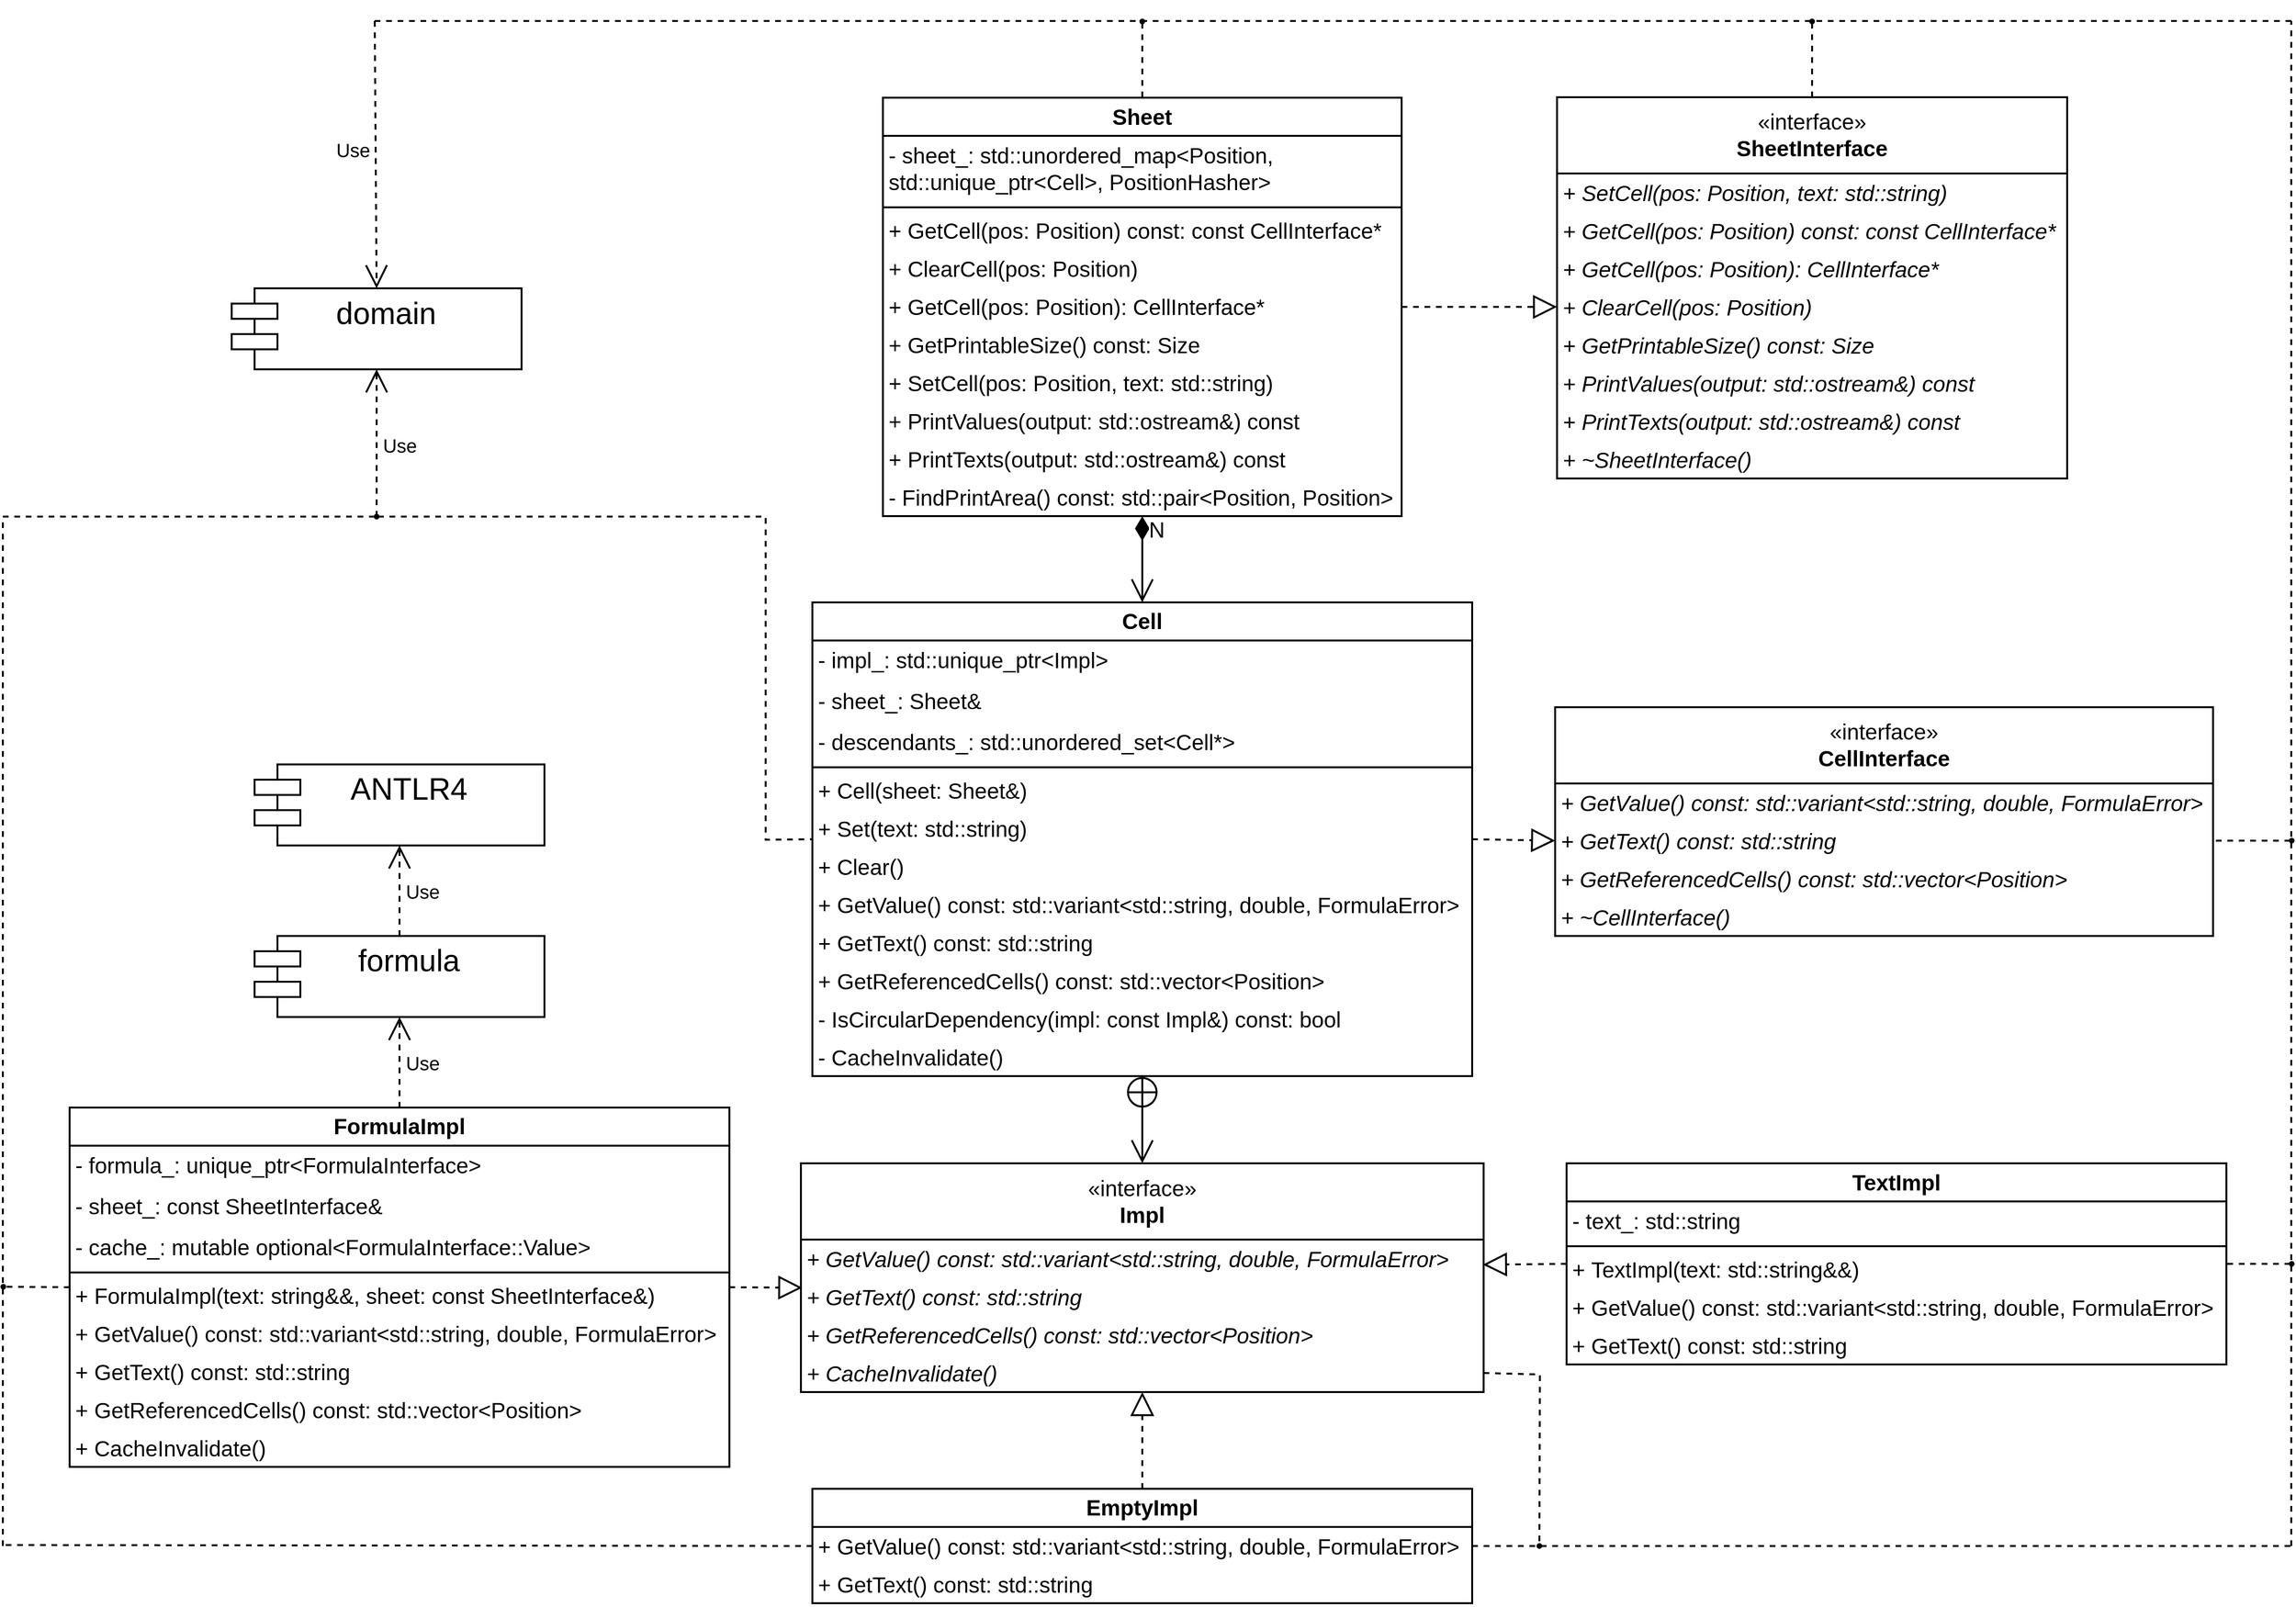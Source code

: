 <mxfile version="22.1.0" type="device">
  <diagram id="C5RBs43oDa-KdzZeNtuy" name="Page-1">
    <mxGraphModel dx="3099" dy="3789" grid="1" gridSize="10" guides="1" tooltips="1" connect="1" arrows="1" fold="1" page="1" pageScale="1" pageWidth="2336" pageHeight="1654" background="none" math="0" shadow="0">
      <root>
        <mxCell id="WIyWlLk6GJQsqaUBKTNV-0" />
        <mxCell id="WIyWlLk6GJQsqaUBKTNV-1" parent="WIyWlLk6GJQsqaUBKTNV-0" />
        <mxCell id="Itt3cUjEnHD_7KFgM9vI-0" value="" style="swimlane;fontStyle=0;align=center;verticalAlign=top;childLayout=stackLayout;horizontal=1;startSize=0;horizontalStack=0;resizeParent=1;resizeLast=0;collapsible=1;marginBottom=0;rounded=0;shadow=0;strokeWidth=2;fontSize=23;fillColor=none;strokeColor=#000000;fontColor=#000000;" parent="WIyWlLk6GJQsqaUBKTNV-1" vertex="1">
          <mxGeometry x="1590" y="-1600" width="535" height="400" as="geometry">
            <mxRectangle x="400" y="20" width="160" height="26" as="alternateBounds" />
          </mxGeometry>
        </mxCell>
        <mxCell id="Itt3cUjEnHD_7KFgM9vI-1" value="&lt;font style=&quot;font-size: 23px;&quot;&gt;«interface»&lt;br&gt;&lt;span style=&quot;font-size: 23px;&quot;&gt;&lt;b&gt;SheetInterface&lt;/b&gt;&lt;/span&gt;&lt;br&gt;&lt;/font&gt;" style="html=1;whiteSpace=wrap;fillColor=none;strokeWidth=2;strokeColor=#000000;fontColor=#000000;" parent="Itt3cUjEnHD_7KFgM9vI-0" vertex="1">
          <mxGeometry width="535" height="80" as="geometry" />
        </mxCell>
        <mxCell id="Itt3cUjEnHD_7KFgM9vI-3" value="+ SetCell(pos: Position, text: std::string)" style="text;align=left;verticalAlign=top;spacingLeft=4;spacingRight=4;overflow=hidden;rotatable=0;points=[[0,0.5],[1,0.5]];portConstraint=eastwest;rounded=0;shadow=0;html=0;fontSize=23;strokeWidth=2;fontStyle=2;fillColor=none;strokeColor=none;fontColor=#000000;" parent="Itt3cUjEnHD_7KFgM9vI-0" vertex="1">
          <mxGeometry y="80" width="535" height="40" as="geometry" />
        </mxCell>
        <mxCell id="Itt3cUjEnHD_7KFgM9vI-4" value="+ GetCell(pos: Position) const: const CellInterface*" style="text;align=left;verticalAlign=top;spacingLeft=4;spacingRight=4;overflow=hidden;rotatable=0;points=[[0,0.5],[1,0.5]];portConstraint=eastwest;rounded=0;shadow=0;html=0;fontSize=23;strokeWidth=2;fontStyle=2;fillColor=none;strokeColor=none;fontColor=#000000;" parent="Itt3cUjEnHD_7KFgM9vI-0" vertex="1">
          <mxGeometry y="120" width="535" height="40" as="geometry" />
        </mxCell>
        <mxCell id="Itt3cUjEnHD_7KFgM9vI-8" value="+ GetCell(pos: Position): CellInterface*" style="text;align=left;verticalAlign=top;spacingLeft=4;spacingRight=4;overflow=hidden;rotatable=0;points=[[0,0.5],[1,0.5]];portConstraint=eastwest;rounded=0;shadow=0;html=0;fontSize=23;strokeWidth=2;fontStyle=2;fillColor=none;strokeColor=none;fontColor=#000000;" parent="Itt3cUjEnHD_7KFgM9vI-0" vertex="1">
          <mxGeometry y="160" width="535" height="40" as="geometry" />
        </mxCell>
        <mxCell id="Itt3cUjEnHD_7KFgM9vI-9" value="+ ClearCell(pos: Position)" style="text;align=left;verticalAlign=top;spacingLeft=4;spacingRight=4;overflow=hidden;rotatable=0;points=[[0,0.5],[1,0.5]];portConstraint=eastwest;rounded=0;shadow=0;html=0;fontSize=23;strokeWidth=2;fontStyle=2;fillColor=none;strokeColor=none;fontColor=#000000;" parent="Itt3cUjEnHD_7KFgM9vI-0" vertex="1">
          <mxGeometry y="200" width="535" height="40" as="geometry" />
        </mxCell>
        <mxCell id="Itt3cUjEnHD_7KFgM9vI-5" value="+ GetPrintableSize() const: Size" style="text;align=left;verticalAlign=top;spacingLeft=4;spacingRight=4;overflow=hidden;rotatable=0;points=[[0,0.5],[1,0.5]];portConstraint=eastwest;rounded=0;shadow=0;html=0;fontStyle=2;fontSize=23;strokeWidth=2;fillColor=none;strokeColor=none;fontColor=#000000;" parent="Itt3cUjEnHD_7KFgM9vI-0" vertex="1">
          <mxGeometry y="240" width="535" height="40" as="geometry" />
        </mxCell>
        <mxCell id="Itt3cUjEnHD_7KFgM9vI-6" value="+ PrintValues(output: std::ostream&amp;) const" style="text;align=left;verticalAlign=top;spacingLeft=4;spacingRight=4;overflow=hidden;rotatable=0;points=[[0,0.5],[1,0.5]];portConstraint=eastwest;rounded=0;shadow=0;html=0;fontStyle=2;fontSize=23;strokeWidth=2;fillColor=none;strokeColor=none;fontColor=#000000;" parent="Itt3cUjEnHD_7KFgM9vI-0" vertex="1">
          <mxGeometry y="280" width="535" height="40" as="geometry" />
        </mxCell>
        <mxCell id="Itt3cUjEnHD_7KFgM9vI-11" value="+ PrintTexts(output: std::ostream&amp;) const" style="text;align=left;verticalAlign=top;spacingLeft=4;spacingRight=4;overflow=hidden;rotatable=0;points=[[0,0.5],[1,0.5]];portConstraint=eastwest;rounded=0;shadow=0;html=0;fontStyle=2;fontSize=23;strokeWidth=2;fillColor=none;strokeColor=none;fontColor=#000000;" parent="Itt3cUjEnHD_7KFgM9vI-0" vertex="1">
          <mxGeometry y="320" width="535" height="40" as="geometry" />
        </mxCell>
        <mxCell id="Itt3cUjEnHD_7KFgM9vI-7" value="+ ~SheetInterface()" style="text;align=left;verticalAlign=top;spacingLeft=4;spacingRight=4;overflow=hidden;rotatable=0;points=[[0,0.5],[1,0.5]];portConstraint=eastwest;rounded=0;shadow=0;html=0;fontStyle=2;fontSize=23;strokeWidth=2;fillColor=none;strokeColor=none;fontColor=#000000;" parent="Itt3cUjEnHD_7KFgM9vI-0" vertex="1">
          <mxGeometry y="360" width="535" height="40" as="geometry" />
        </mxCell>
        <mxCell id="Itt3cUjEnHD_7KFgM9vI-32" value="" style="swimlane;fontStyle=0;align=center;verticalAlign=top;childLayout=stackLayout;horizontal=1;startSize=0;horizontalStack=0;resizeParent=1;resizeLast=0;collapsible=1;marginBottom=0;rounded=0;shadow=0;strokeWidth=2;fontSize=23;fillColor=none;strokeColor=#000000;fontColor=#000000;" parent="WIyWlLk6GJQsqaUBKTNV-1" vertex="1">
          <mxGeometry x="1588" y="-960" width="690" height="240" as="geometry">
            <mxRectangle x="400" y="20" width="160" height="26" as="alternateBounds" />
          </mxGeometry>
        </mxCell>
        <mxCell id="Itt3cUjEnHD_7KFgM9vI-33" value="&lt;font style=&quot;font-size: 23px;&quot;&gt;«interface»&lt;br&gt;&lt;span style=&quot;font-size: 23px;&quot;&gt;&lt;b&gt;CellInterface&lt;/b&gt;&lt;/span&gt;&lt;br&gt;&lt;/font&gt;" style="html=1;whiteSpace=wrap;fillColor=none;strokeWidth=2;strokeColor=#000000;fontColor=#000000;" parent="Itt3cUjEnHD_7KFgM9vI-32" vertex="1">
          <mxGeometry width="690" height="80" as="geometry" />
        </mxCell>
        <mxCell id="Itt3cUjEnHD_7KFgM9vI-34" value="+ GetValue() const: std::variant&lt;std::string, double, FormulaError&gt;" style="text;align=left;verticalAlign=top;spacingLeft=4;spacingRight=4;overflow=hidden;rotatable=0;points=[[0,0.5],[1,0.5]];portConstraint=eastwest;rounded=0;shadow=0;html=0;fontSize=23;strokeWidth=2;fontStyle=2;fillColor=none;strokeColor=none;fontColor=#000000;" parent="Itt3cUjEnHD_7KFgM9vI-32" vertex="1">
          <mxGeometry y="80" width="690" height="40" as="geometry" />
        </mxCell>
        <mxCell id="Itt3cUjEnHD_7KFgM9vI-35" value="+ GetText() const: std::string" style="text;align=left;verticalAlign=top;spacingLeft=4;spacingRight=4;overflow=hidden;rotatable=0;points=[[0,0.5],[1,0.5]];portConstraint=eastwest;rounded=0;shadow=0;html=0;fontSize=23;strokeWidth=2;fontStyle=2;fillColor=none;strokeColor=none;fontColor=#000000;" parent="Itt3cUjEnHD_7KFgM9vI-32" vertex="1">
          <mxGeometry y="120" width="690" height="40" as="geometry" />
        </mxCell>
        <mxCell id="Itt3cUjEnHD_7KFgM9vI-36" value="+ GetReferencedCells() const: std::vector&lt;Position&gt;" style="text;align=left;verticalAlign=top;spacingLeft=4;spacingRight=4;overflow=hidden;rotatable=0;points=[[0,0.5],[1,0.5]];portConstraint=eastwest;rounded=0;shadow=0;html=0;fontSize=23;strokeWidth=2;fontStyle=2;fillColor=none;strokeColor=none;fontColor=#000000;" parent="Itt3cUjEnHD_7KFgM9vI-32" vertex="1">
          <mxGeometry y="160" width="690" height="40" as="geometry" />
        </mxCell>
        <mxCell id="Itt3cUjEnHD_7KFgM9vI-41" value="+ ~CellInterface()" style="text;align=left;verticalAlign=top;spacingLeft=4;spacingRight=4;overflow=hidden;rotatable=0;points=[[0,0.5],[1,0.5]];portConstraint=eastwest;rounded=0;shadow=0;html=0;fontStyle=2;fontSize=23;strokeWidth=2;fillColor=none;strokeColor=none;fontColor=#000000;" parent="Itt3cUjEnHD_7KFgM9vI-32" vertex="1">
          <mxGeometry y="200" width="690" height="40" as="geometry" />
        </mxCell>
        <mxCell id="Itt3cUjEnHD_7KFgM9vI-69" value="Sheet" style="swimlane;fontStyle=1;align=center;verticalAlign=top;childLayout=stackLayout;horizontal=1;startSize=40;horizontalStack=0;resizeParent=1;resizeParentMax=0;resizeLast=0;collapsible=1;marginBottom=0;whiteSpace=wrap;html=1;fontSize=23;strokeWidth=2;shadow=0;fillColor=none;strokeColor=#000000;fontColor=#000000;" parent="WIyWlLk6GJQsqaUBKTNV-1" vertex="1">
          <mxGeometry x="883" y="-1599.5" width="544" height="439" as="geometry">
            <mxRectangle x="211" y="-1505" width="130" height="30" as="alternateBounds" />
          </mxGeometry>
        </mxCell>
        <mxCell id="Itt3cUjEnHD_7KFgM9vI-76" value="- sheet_: std::unordered_map&lt;Position, &#xa;std::unique_ptr&lt;Cell&gt;, PositionHasher&gt;" style="text;align=left;verticalAlign=top;spacingLeft=4;spacingRight=4;overflow=hidden;rotatable=0;points=[[0,0.5],[1,0.5]];portConstraint=eastwest;rounded=0;shadow=0;html=0;fontStyle=0;fontSize=23;strokeWidth=2;fillColor=none;strokeColor=none;fontColor=#000000;" parent="Itt3cUjEnHD_7KFgM9vI-69" vertex="1">
          <mxGeometry y="40" width="544" height="71" as="geometry" />
        </mxCell>
        <mxCell id="Itt3cUjEnHD_7KFgM9vI-75" value="" style="line;strokeWidth=2;fillColor=none;align=left;verticalAlign=middle;spacingTop=-1;spacingLeft=3;spacingRight=3;rotatable=0;labelPosition=right;points=[];portConstraint=eastwest;strokeColor=inherit;" parent="Itt3cUjEnHD_7KFgM9vI-69" vertex="1">
          <mxGeometry y="111" width="544" height="8" as="geometry" />
        </mxCell>
        <mxCell id="Itt3cUjEnHD_7KFgM9vI-82" value="+ GetCell(pos: Position) const: const CellInterface*" style="text;align=left;verticalAlign=top;spacingLeft=4;spacingRight=4;overflow=hidden;rotatable=0;points=[[0,0.5],[1,0.5]];portConstraint=eastwest;rounded=0;shadow=0;html=0;fontSize=23;strokeWidth=2;fontStyle=0;fillColor=none;strokeColor=none;fontColor=#000000;" parent="Itt3cUjEnHD_7KFgM9vI-69" vertex="1">
          <mxGeometry y="119" width="544" height="40" as="geometry" />
        </mxCell>
        <mxCell id="Itt3cUjEnHD_7KFgM9vI-84" value="+ ClearCell(pos: Position)" style="text;align=left;verticalAlign=top;spacingLeft=4;spacingRight=4;overflow=hidden;rotatable=0;points=[[0,0.5],[1,0.5]];portConstraint=eastwest;rounded=0;shadow=0;html=0;fontSize=23;strokeWidth=2;fontStyle=0;fillColor=none;strokeColor=none;fontColor=#000000;" parent="Itt3cUjEnHD_7KFgM9vI-69" vertex="1">
          <mxGeometry y="159" width="544" height="40" as="geometry" />
        </mxCell>
        <mxCell id="Itt3cUjEnHD_7KFgM9vI-83" value="+ GetCell(pos: Position): CellInterface*" style="text;align=left;verticalAlign=top;spacingLeft=4;spacingRight=4;overflow=hidden;rotatable=0;points=[[0,0.5],[1,0.5]];portConstraint=eastwest;rounded=0;shadow=0;html=0;fontSize=23;strokeWidth=2;fontStyle=0;fillColor=none;strokeColor=none;fontColor=#000000;" parent="Itt3cUjEnHD_7KFgM9vI-69" vertex="1">
          <mxGeometry y="199" width="544" height="40" as="geometry" />
        </mxCell>
        <mxCell id="Itt3cUjEnHD_7KFgM9vI-85" value="+ GetPrintableSize() const: Size" style="text;align=left;verticalAlign=top;spacingLeft=4;spacingRight=4;overflow=hidden;rotatable=0;points=[[0,0.5],[1,0.5]];portConstraint=eastwest;rounded=0;shadow=0;html=0;fontStyle=0;fontSize=23;strokeWidth=2;fillColor=none;strokeColor=none;fontColor=#000000;" parent="Itt3cUjEnHD_7KFgM9vI-69" vertex="1">
          <mxGeometry y="239" width="544" height="40" as="geometry" />
        </mxCell>
        <mxCell id="Itt3cUjEnHD_7KFgM9vI-81" value="+ SetCell(pos: Position, text: std::string)" style="text;align=left;verticalAlign=top;spacingLeft=4;spacingRight=4;overflow=hidden;rotatable=0;points=[[0,0.5],[1,0.5]];portConstraint=eastwest;rounded=0;shadow=0;html=0;fontSize=23;strokeWidth=2;fontStyle=0;fillColor=none;strokeColor=none;fontColor=#000000;" parent="Itt3cUjEnHD_7KFgM9vI-69" vertex="1">
          <mxGeometry y="279" width="544" height="40" as="geometry" />
        </mxCell>
        <mxCell id="Itt3cUjEnHD_7KFgM9vI-86" value="+ PrintValues(output: std::ostream&amp;) const" style="text;align=left;verticalAlign=top;spacingLeft=4;spacingRight=4;overflow=hidden;rotatable=0;points=[[0,0.5],[1,0.5]];portConstraint=eastwest;rounded=0;shadow=0;html=0;fontStyle=0;fontSize=23;strokeWidth=2;fillColor=none;strokeColor=none;fontColor=#000000;" parent="Itt3cUjEnHD_7KFgM9vI-69" vertex="1">
          <mxGeometry y="319" width="544" height="40" as="geometry" />
        </mxCell>
        <mxCell id="Itt3cUjEnHD_7KFgM9vI-87" value="+ PrintTexts(output: std::ostream&amp;) const" style="text;align=left;verticalAlign=top;spacingLeft=4;spacingRight=4;overflow=hidden;rotatable=0;points=[[0,0.5],[1,0.5]];portConstraint=eastwest;rounded=0;shadow=0;html=0;fontStyle=0;fontSize=23;strokeWidth=2;fillColor=none;strokeColor=none;fontColor=#000000;" parent="Itt3cUjEnHD_7KFgM9vI-69" vertex="1">
          <mxGeometry y="359" width="544" height="40" as="geometry" />
        </mxCell>
        <mxCell id="Itt3cUjEnHD_7KFgM9vI-88" value="- FindPrintArea() const: std::pair&lt;Position, Position&gt;" style="text;align=left;verticalAlign=top;spacingLeft=4;spacingRight=4;overflow=hidden;rotatable=0;points=[[0,0.5],[1,0.5]];portConstraint=eastwest;rounded=0;shadow=0;html=0;fontStyle=0;fontSize=23;strokeWidth=2;fillColor=none;strokeColor=none;fontColor=#000000;" parent="Itt3cUjEnHD_7KFgM9vI-69" vertex="1">
          <mxGeometry y="399" width="544" height="40" as="geometry" />
        </mxCell>
        <mxCell id="Itt3cUjEnHD_7KFgM9vI-89" value="Cell" style="swimlane;fontStyle=1;align=center;verticalAlign=top;childLayout=stackLayout;horizontal=1;startSize=40;horizontalStack=0;resizeParent=1;resizeParentMax=0;resizeLast=0;collapsible=1;marginBottom=0;whiteSpace=wrap;html=1;fontSize=23;strokeWidth=2;shadow=0;fillColor=none;strokeColor=#000000;fontColor=#000000;" parent="WIyWlLk6GJQsqaUBKTNV-1" vertex="1">
          <mxGeometry x="809" y="-1070" width="692" height="497" as="geometry">
            <mxRectangle x="809" y="-1070" width="130" height="30" as="alternateBounds" />
          </mxGeometry>
        </mxCell>
        <mxCell id="Itt3cUjEnHD_7KFgM9vI-90" value="- impl_: std::unique_ptr&lt;Impl&gt; " style="text;align=left;verticalAlign=top;spacingLeft=4;spacingRight=4;overflow=hidden;rotatable=0;points=[[0,0.5],[1,0.5]];portConstraint=eastwest;rounded=0;shadow=0;html=0;fontStyle=0;fontSize=23;strokeWidth=2;fillColor=none;strokeColor=none;fontColor=#000000;" parent="Itt3cUjEnHD_7KFgM9vI-89" vertex="1">
          <mxGeometry y="40" width="692" height="43" as="geometry" />
        </mxCell>
        <mxCell id="Itt3cUjEnHD_7KFgM9vI-101" value="- sheet_: Sheet&amp;" style="text;align=left;verticalAlign=top;spacingLeft=4;spacingRight=4;overflow=hidden;rotatable=0;points=[[0,0.5],[1,0.5]];portConstraint=eastwest;rounded=0;shadow=0;html=0;fontStyle=0;fontSize=23;strokeWidth=2;fillColor=none;strokeColor=none;fontColor=#000000;" parent="Itt3cUjEnHD_7KFgM9vI-89" vertex="1">
          <mxGeometry y="83" width="692" height="43" as="geometry" />
        </mxCell>
        <mxCell id="Itt3cUjEnHD_7KFgM9vI-102" value="- descendants_: std::unordered_set&lt;Cell*&gt;" style="text;align=left;verticalAlign=top;spacingLeft=4;spacingRight=4;overflow=hidden;rotatable=0;points=[[0,0.5],[1,0.5]];portConstraint=eastwest;rounded=0;shadow=0;html=0;fontStyle=0;fontSize=23;strokeWidth=2;fillColor=none;strokeColor=none;fontColor=#000000;" parent="Itt3cUjEnHD_7KFgM9vI-89" vertex="1">
          <mxGeometry y="126" width="692" height="43" as="geometry" />
        </mxCell>
        <mxCell id="Itt3cUjEnHD_7KFgM9vI-91" value="" style="line;strokeWidth=2;fillColor=none;align=left;verticalAlign=middle;spacingTop=-1;spacingLeft=3;spacingRight=3;rotatable=0;labelPosition=right;points=[];portConstraint=eastwest;strokeColor=inherit;" parent="Itt3cUjEnHD_7KFgM9vI-89" vertex="1">
          <mxGeometry y="169" width="692" height="8" as="geometry" />
        </mxCell>
        <mxCell id="Itt3cUjEnHD_7KFgM9vI-92" value="+ Cell(sheet: Sheet&amp;)" style="text;align=left;verticalAlign=top;spacingLeft=4;spacingRight=4;overflow=hidden;rotatable=0;points=[[0,0.5],[1,0.5]];portConstraint=eastwest;rounded=0;shadow=0;html=0;fontSize=23;strokeWidth=2;fontStyle=0;fillColor=none;strokeColor=none;fontColor=#000000;" parent="Itt3cUjEnHD_7KFgM9vI-89" vertex="1">
          <mxGeometry y="177" width="692" height="40" as="geometry" />
        </mxCell>
        <mxCell id="Itt3cUjEnHD_7KFgM9vI-96" value="+ Set(text: std::string)" style="text;align=left;verticalAlign=top;spacingLeft=4;spacingRight=4;overflow=hidden;rotatable=0;points=[[0,0.5],[1,0.5]];portConstraint=eastwest;rounded=0;shadow=0;html=0;fontSize=23;strokeWidth=2;fontStyle=0;fillColor=none;strokeColor=none;fontColor=#000000;" parent="Itt3cUjEnHD_7KFgM9vI-89" vertex="1">
          <mxGeometry y="217" width="692" height="40" as="geometry" />
        </mxCell>
        <mxCell id="Itt3cUjEnHD_7KFgM9vI-93" value="+ Clear()" style="text;align=left;verticalAlign=top;spacingLeft=4;spacingRight=4;overflow=hidden;rotatable=0;points=[[0,0.5],[1,0.5]];portConstraint=eastwest;rounded=0;shadow=0;html=0;fontSize=23;strokeWidth=2;fontStyle=0;fillColor=none;strokeColor=none;fontColor=#000000;" parent="Itt3cUjEnHD_7KFgM9vI-89" vertex="1">
          <mxGeometry y="257" width="692" height="40" as="geometry" />
        </mxCell>
        <mxCell id="Itt3cUjEnHD_7KFgM9vI-95" value="+ GetValue() const: std::variant&lt;std::string, double, FormulaError&gt;" style="text;align=left;verticalAlign=top;spacingLeft=4;spacingRight=4;overflow=hidden;rotatable=0;points=[[0,0.5],[1,0.5]];portConstraint=eastwest;rounded=0;shadow=0;html=0;fontStyle=0;fontSize=23;strokeWidth=2;fillColor=none;strokeColor=none;fontColor=#000000;" parent="Itt3cUjEnHD_7KFgM9vI-89" vertex="1">
          <mxGeometry y="297" width="692" height="40" as="geometry" />
        </mxCell>
        <mxCell id="Itt3cUjEnHD_7KFgM9vI-94" value="+ GetText() const: std::string" style="text;align=left;verticalAlign=top;spacingLeft=4;spacingRight=4;overflow=hidden;rotatable=0;points=[[0,0.5],[1,0.5]];portConstraint=eastwest;rounded=0;shadow=0;html=0;fontSize=23;strokeWidth=2;fontStyle=0;fillColor=none;strokeColor=none;fontColor=#000000;" parent="Itt3cUjEnHD_7KFgM9vI-89" vertex="1">
          <mxGeometry y="337" width="692" height="40" as="geometry" />
        </mxCell>
        <mxCell id="Itt3cUjEnHD_7KFgM9vI-97" value="+ GetReferencedCells() const: std::vector&lt;Position&gt;" style="text;align=left;verticalAlign=top;spacingLeft=4;spacingRight=4;overflow=hidden;rotatable=0;points=[[0,0.5],[1,0.5]];portConstraint=eastwest;rounded=0;shadow=0;html=0;fontStyle=0;fontSize=23;strokeWidth=2;fillColor=none;strokeColor=none;fontColor=#000000;" parent="Itt3cUjEnHD_7KFgM9vI-89" vertex="1">
          <mxGeometry y="377" width="692" height="40" as="geometry" />
        </mxCell>
        <mxCell id="Itt3cUjEnHD_7KFgM9vI-98" value="- IsCircularDependency(impl: const Impl&amp;) const: bool" style="text;align=left;verticalAlign=top;spacingLeft=4;spacingRight=4;overflow=hidden;rotatable=0;points=[[0,0.5],[1,0.5]];portConstraint=eastwest;rounded=0;shadow=0;html=0;fontStyle=0;fontSize=23;strokeWidth=2;fillColor=none;strokeColor=none;fontColor=#000000;" parent="Itt3cUjEnHD_7KFgM9vI-89" vertex="1">
          <mxGeometry y="417" width="692" height="40" as="geometry" />
        </mxCell>
        <mxCell id="Itt3cUjEnHD_7KFgM9vI-99" value="- CacheInvalidate()" style="text;align=left;verticalAlign=top;spacingLeft=4;spacingRight=4;overflow=hidden;rotatable=0;points=[[0,0.5],[1,0.5]];portConstraint=eastwest;rounded=0;shadow=0;html=0;fontStyle=0;fontSize=23;strokeWidth=2;fillColor=none;strokeColor=none;fontColor=#000000;" parent="Itt3cUjEnHD_7KFgM9vI-89" vertex="1">
          <mxGeometry y="457" width="692" height="40" as="geometry" />
        </mxCell>
        <mxCell id="Itt3cUjEnHD_7KFgM9vI-138" value="" style="swimlane;fontStyle=0;align=center;verticalAlign=top;childLayout=stackLayout;horizontal=1;startSize=0;horizontalStack=0;resizeParent=1;resizeLast=0;collapsible=1;marginBottom=0;rounded=0;shadow=0;strokeWidth=2;fontSize=23;fillColor=none;strokeColor=#000000;fontColor=#000000;" parent="WIyWlLk6GJQsqaUBKTNV-1" vertex="1">
          <mxGeometry x="797" y="-481.5" width="716" height="240" as="geometry">
            <mxRectangle x="400" y="20" width="160" height="26" as="alternateBounds" />
          </mxGeometry>
        </mxCell>
        <mxCell id="Itt3cUjEnHD_7KFgM9vI-139" value="&lt;font style=&quot;font-size: 23px;&quot;&gt;«interface»&lt;br&gt;&lt;span style=&quot;font-size: 23px;&quot;&gt;&lt;b&gt;Impl&lt;/b&gt;&lt;/span&gt;&lt;br&gt;&lt;/font&gt;" style="html=1;whiteSpace=wrap;fillColor=none;strokeWidth=2;strokeColor=#000000;fontColor=#000000;" parent="Itt3cUjEnHD_7KFgM9vI-138" vertex="1">
          <mxGeometry width="716" height="80" as="geometry" />
        </mxCell>
        <mxCell id="Itt3cUjEnHD_7KFgM9vI-140" value="+ GetValue() const: std::variant&lt;std::string, double, FormulaError&gt;" style="text;align=left;verticalAlign=top;spacingLeft=4;spacingRight=4;overflow=hidden;rotatable=0;points=[[0,0.5],[1,0.5]];portConstraint=eastwest;rounded=0;shadow=0;html=0;fontSize=23;strokeWidth=2;fontStyle=2;fillColor=none;strokeColor=none;fontColor=#000000;" parent="Itt3cUjEnHD_7KFgM9vI-138" vertex="1">
          <mxGeometry y="80" width="716" height="40" as="geometry" />
        </mxCell>
        <mxCell id="Itt3cUjEnHD_7KFgM9vI-141" value="+ GetText() const: std::string" style="text;align=left;verticalAlign=top;spacingLeft=4;spacingRight=4;overflow=hidden;rotatable=0;points=[[0,0.5],[1,0.5]];portConstraint=eastwest;rounded=0;shadow=0;html=0;fontSize=23;strokeWidth=2;fontStyle=2;fillColor=none;strokeColor=none;fontColor=#000000;" parent="Itt3cUjEnHD_7KFgM9vI-138" vertex="1">
          <mxGeometry y="120" width="716" height="40" as="geometry" />
        </mxCell>
        <mxCell id="Itt3cUjEnHD_7KFgM9vI-142" value="+ GetReferencedCells() const: std::vector&lt;Position&gt;" style="text;align=left;verticalAlign=top;spacingLeft=4;spacingRight=4;overflow=hidden;rotatable=0;points=[[0,0.5],[1,0.5]];portConstraint=eastwest;rounded=0;shadow=0;html=0;fontSize=23;strokeWidth=2;fontStyle=2;fillColor=none;strokeColor=none;fontColor=#000000;" parent="Itt3cUjEnHD_7KFgM9vI-138" vertex="1">
          <mxGeometry y="160" width="716" height="40" as="geometry" />
        </mxCell>
        <mxCell id="Itt3cUjEnHD_7KFgM9vI-143" value="+ CacheInvalidate()" style="text;align=left;verticalAlign=top;spacingLeft=4;spacingRight=4;overflow=hidden;rotatable=0;points=[[0,0.5],[1,0.5]];portConstraint=eastwest;rounded=0;shadow=0;html=0;fontStyle=2;fontSize=23;strokeWidth=2;fillColor=none;strokeColor=none;fontColor=#000000;" parent="Itt3cUjEnHD_7KFgM9vI-138" vertex="1">
          <mxGeometry y="200" width="716" height="40" as="geometry" />
        </mxCell>
        <mxCell id="Itt3cUjEnHD_7KFgM9vI-144" value="EmptyImpl" style="swimlane;fontStyle=1;align=center;verticalAlign=top;childLayout=stackLayout;horizontal=1;startSize=40;horizontalStack=0;resizeParent=1;resizeParentMax=0;resizeLast=0;collapsible=1;marginBottom=0;whiteSpace=wrap;html=1;fontSize=23;strokeWidth=2;shadow=0;fillColor=none;strokeColor=#000000;fontColor=#000000;" parent="WIyWlLk6GJQsqaUBKTNV-1" vertex="1">
          <mxGeometry x="809" y="-140" width="692" height="120" as="geometry">
            <mxRectangle x="990" y="-90" width="130" height="30" as="alternateBounds" />
          </mxGeometry>
        </mxCell>
        <mxCell id="Itt3cUjEnHD_7KFgM9vI-152" value="+ GetValue() const: std::variant&lt;std::string, double, FormulaError&gt;" style="text;align=left;verticalAlign=top;spacingLeft=4;spacingRight=4;overflow=hidden;rotatable=0;points=[[0,0.5],[1,0.5]];portConstraint=eastwest;rounded=0;shadow=0;html=0;fontStyle=0;fontSize=23;strokeWidth=2;fillColor=none;strokeColor=none;fontColor=#000000;" parent="Itt3cUjEnHD_7KFgM9vI-144" vertex="1">
          <mxGeometry y="40" width="692" height="40" as="geometry" />
        </mxCell>
        <mxCell id="Itt3cUjEnHD_7KFgM9vI-153" value="+ GetText() const: std::string" style="text;align=left;verticalAlign=top;spacingLeft=4;spacingRight=4;overflow=hidden;rotatable=0;points=[[0,0.5],[1,0.5]];portConstraint=eastwest;rounded=0;shadow=0;html=0;fontSize=23;strokeWidth=2;fontStyle=0;fillColor=none;strokeColor=none;fontColor=#000000;" parent="Itt3cUjEnHD_7KFgM9vI-144" vertex="1">
          <mxGeometry y="80" width="692" height="40" as="geometry" />
        </mxCell>
        <mxCell id="Itt3cUjEnHD_7KFgM9vI-157" value="TextImpl" style="swimlane;fontStyle=1;align=center;verticalAlign=top;childLayout=stackLayout;horizontal=1;startSize=40;horizontalStack=0;resizeParent=1;resizeParentMax=0;resizeLast=0;collapsible=1;marginBottom=0;whiteSpace=wrap;html=1;fontSize=23;strokeWidth=2;shadow=0;fillColor=none;strokeColor=#000000;fontColor=#000000;" parent="WIyWlLk6GJQsqaUBKTNV-1" vertex="1">
          <mxGeometry x="1600" y="-481.5" width="692" height="211" as="geometry">
            <mxRectangle x="1644" y="-481.5" width="130" height="30" as="alternateBounds" />
          </mxGeometry>
        </mxCell>
        <mxCell id="Itt3cUjEnHD_7KFgM9vI-158" value="- text_: std::string " style="text;align=left;verticalAlign=top;spacingLeft=4;spacingRight=4;overflow=hidden;rotatable=0;points=[[0,0.5],[1,0.5]];portConstraint=eastwest;rounded=0;shadow=0;html=0;fontStyle=0;fontSize=23;strokeWidth=2;fillColor=none;strokeColor=none;fontColor=#000000;" parent="Itt3cUjEnHD_7KFgM9vI-157" vertex="1">
          <mxGeometry y="40" width="692" height="43" as="geometry" />
        </mxCell>
        <mxCell id="Itt3cUjEnHD_7KFgM9vI-161" value="" style="line;strokeWidth=2;fillColor=none;align=left;verticalAlign=middle;spacingTop=-1;spacingLeft=3;spacingRight=3;rotatable=0;labelPosition=right;points=[];portConstraint=eastwest;strokeColor=inherit;" parent="Itt3cUjEnHD_7KFgM9vI-157" vertex="1">
          <mxGeometry y="83" width="692" height="8" as="geometry" />
        </mxCell>
        <mxCell id="Itt3cUjEnHD_7KFgM9vI-169" value="+ TextImpl(text: std::string&amp;&amp;)" style="text;align=left;verticalAlign=top;spacingLeft=4;spacingRight=4;overflow=hidden;rotatable=0;points=[[0,0.5],[1,0.5]];portConstraint=eastwest;rounded=0;shadow=0;html=0;fontStyle=0;fontSize=23;strokeWidth=2;fillColor=none;strokeColor=none;fontColor=#000000;" parent="Itt3cUjEnHD_7KFgM9vI-157" vertex="1">
          <mxGeometry y="91" width="692" height="40" as="geometry" />
        </mxCell>
        <mxCell id="Itt3cUjEnHD_7KFgM9vI-165" value="+ GetValue() const: std::variant&lt;std::string, double, FormulaError&gt;" style="text;align=left;verticalAlign=top;spacingLeft=4;spacingRight=4;overflow=hidden;rotatable=0;points=[[0,0.5],[1,0.5]];portConstraint=eastwest;rounded=0;shadow=0;html=0;fontStyle=0;fontSize=23;strokeWidth=2;fillColor=none;strokeColor=none;fontColor=#000000;" parent="Itt3cUjEnHD_7KFgM9vI-157" vertex="1">
          <mxGeometry y="131" width="692" height="40" as="geometry" />
        </mxCell>
        <mxCell id="Itt3cUjEnHD_7KFgM9vI-166" value="+ GetText() const: std::string" style="text;align=left;verticalAlign=top;spacingLeft=4;spacingRight=4;overflow=hidden;rotatable=0;points=[[0,0.5],[1,0.5]];portConstraint=eastwest;rounded=0;shadow=0;html=0;fontSize=23;strokeWidth=2;fontStyle=0;fillColor=none;strokeColor=none;fontColor=#000000;" parent="Itt3cUjEnHD_7KFgM9vI-157" vertex="1">
          <mxGeometry y="171" width="692" height="40" as="geometry" />
        </mxCell>
        <mxCell id="Itt3cUjEnHD_7KFgM9vI-171" value="FormulaImpl" style="swimlane;fontStyle=1;align=center;verticalAlign=top;childLayout=stackLayout;horizontal=1;startSize=40;horizontalStack=0;resizeParent=1;resizeParentMax=0;resizeLast=0;collapsible=1;marginBottom=0;whiteSpace=wrap;html=1;fontSize=23;strokeWidth=2;shadow=0;fillColor=none;strokeColor=#000000;fontColor=#000000;" parent="WIyWlLk6GJQsqaUBKTNV-1" vertex="1">
          <mxGeometry x="30" y="-540" width="692" height="377" as="geometry">
            <mxRectangle x="30" y="-540" width="130" height="30" as="alternateBounds" />
          </mxGeometry>
        </mxCell>
        <mxCell id="Itt3cUjEnHD_7KFgM9vI-172" value="- formula_: unique_ptr&lt;FormulaInterface&gt; " style="text;align=left;verticalAlign=top;spacingLeft=4;spacingRight=4;overflow=hidden;rotatable=0;points=[[0,0.5],[1,0.5]];portConstraint=eastwest;rounded=0;shadow=0;html=0;fontStyle=0;fontSize=23;strokeWidth=2;fillColor=none;strokeColor=none;fontColor=#000000;" parent="Itt3cUjEnHD_7KFgM9vI-171" vertex="1">
          <mxGeometry y="40" width="692" height="43" as="geometry" />
        </mxCell>
        <mxCell id="Itt3cUjEnHD_7KFgM9vI-173" value="- sheet_: const SheetInterface&amp;" style="text;align=left;verticalAlign=top;spacingLeft=4;spacingRight=4;overflow=hidden;rotatable=0;points=[[0,0.5],[1,0.5]];portConstraint=eastwest;rounded=0;shadow=0;html=0;fontStyle=0;fontSize=23;strokeWidth=2;fillColor=none;strokeColor=none;fontColor=#000000;" parent="Itt3cUjEnHD_7KFgM9vI-171" vertex="1">
          <mxGeometry y="83" width="692" height="43" as="geometry" />
        </mxCell>
        <mxCell id="Itt3cUjEnHD_7KFgM9vI-174" value="- cache_: mutable optional&lt;FormulaInterface::Value&gt;" style="text;align=left;verticalAlign=top;spacingLeft=4;spacingRight=4;overflow=hidden;rotatable=0;points=[[0,0.5],[1,0.5]];portConstraint=eastwest;rounded=0;shadow=0;html=0;fontStyle=0;fontSize=23;strokeWidth=2;fillColor=none;strokeColor=none;fontColor=#000000;" parent="Itt3cUjEnHD_7KFgM9vI-171" vertex="1">
          <mxGeometry y="126" width="692" height="43" as="geometry" />
        </mxCell>
        <mxCell id="Itt3cUjEnHD_7KFgM9vI-175" value="" style="line;strokeWidth=2;fillColor=none;align=left;verticalAlign=middle;spacingTop=-1;spacingLeft=3;spacingRight=3;rotatable=0;labelPosition=right;points=[];portConstraint=eastwest;strokeColor=inherit;" parent="Itt3cUjEnHD_7KFgM9vI-171" vertex="1">
          <mxGeometry y="169" width="692" height="8" as="geometry" />
        </mxCell>
        <mxCell id="Itt3cUjEnHD_7KFgM9vI-184" value="+ FormulaImpl(text: string&amp;&amp;, sheet: const SheetInterface&amp;)" style="text;align=left;verticalAlign=top;spacingLeft=4;spacingRight=4;overflow=hidden;rotatable=0;points=[[0,0.5],[1,0.5]];portConstraint=eastwest;rounded=0;shadow=0;html=0;fontStyle=0;fontSize=23;strokeWidth=2;fillColor=none;strokeColor=none;fontColor=#000000;" parent="Itt3cUjEnHD_7KFgM9vI-171" vertex="1">
          <mxGeometry y="177" width="692" height="40" as="geometry" />
        </mxCell>
        <mxCell id="Itt3cUjEnHD_7KFgM9vI-179" value="+ GetValue() const: std::variant&lt;std::string, double, FormulaError&gt;" style="text;align=left;verticalAlign=top;spacingLeft=4;spacingRight=4;overflow=hidden;rotatable=0;points=[[0,0.5],[1,0.5]];portConstraint=eastwest;rounded=0;shadow=0;html=0;fontStyle=0;fontSize=23;strokeWidth=2;fillColor=none;strokeColor=none;fontColor=#000000;" parent="Itt3cUjEnHD_7KFgM9vI-171" vertex="1">
          <mxGeometry y="217" width="692" height="40" as="geometry" />
        </mxCell>
        <mxCell id="Itt3cUjEnHD_7KFgM9vI-180" value="+ GetText() const: std::string" style="text;align=left;verticalAlign=top;spacingLeft=4;spacingRight=4;overflow=hidden;rotatable=0;points=[[0,0.5],[1,0.5]];portConstraint=eastwest;rounded=0;shadow=0;html=0;fontSize=23;strokeWidth=2;fontStyle=0;fillColor=none;strokeColor=none;fontColor=#000000;" parent="Itt3cUjEnHD_7KFgM9vI-171" vertex="1">
          <mxGeometry y="257" width="692" height="40" as="geometry" />
        </mxCell>
        <mxCell id="Itt3cUjEnHD_7KFgM9vI-181" value="+ GetReferencedCells() const: std::vector&lt;Position&gt;" style="text;align=left;verticalAlign=top;spacingLeft=4;spacingRight=4;overflow=hidden;rotatable=0;points=[[0,0.5],[1,0.5]];portConstraint=eastwest;rounded=0;shadow=0;html=0;fontStyle=0;fontSize=23;strokeWidth=2;fillColor=none;strokeColor=none;fontColor=#000000;" parent="Itt3cUjEnHD_7KFgM9vI-171" vertex="1">
          <mxGeometry y="297" width="692" height="40" as="geometry" />
        </mxCell>
        <mxCell id="Itt3cUjEnHD_7KFgM9vI-183" value="+ CacheInvalidate()" style="text;align=left;verticalAlign=top;spacingLeft=4;spacingRight=4;overflow=hidden;rotatable=0;points=[[0,0.5],[1,0.5]];portConstraint=eastwest;rounded=0;shadow=0;html=0;fontStyle=0;fontSize=23;strokeWidth=2;fillColor=none;strokeColor=none;fontColor=#000000;" parent="Itt3cUjEnHD_7KFgM9vI-171" vertex="1">
          <mxGeometry y="337" width="692" height="40" as="geometry" />
        </mxCell>
        <mxCell id="Itt3cUjEnHD_7KFgM9vI-186" value="" style="endArrow=block;dashed=1;endFill=0;endSize=20;html=1;rounded=0;entryX=0;entryY=0.5;entryDx=0;entryDy=0;strokeWidth=2;strokeColor=#000000;fontColor=#000000;exitX=1;exitY=0.5;exitDx=0;exitDy=0;" parent="WIyWlLk6GJQsqaUBKTNV-1" source="Itt3cUjEnHD_7KFgM9vI-69" target="Itt3cUjEnHD_7KFgM9vI-9" edge="1">
          <mxGeometry width="160" relative="1" as="geometry">
            <mxPoint x="1530" y="-1168" as="sourcePoint" />
            <mxPoint x="1525" y="-1232" as="targetPoint" />
          </mxGeometry>
        </mxCell>
        <mxCell id="WO7SWXUdein81PnhR5Ym-0" value="&lt;font style=&quot;font-size: 32px;&quot;&gt;domain&lt;/font&gt;" style="shape=module;align=left;spacingLeft=20;align=center;verticalAlign=top;whiteSpace=wrap;html=1;strokeWidth=2;jettyWidth=48;jettyHeight=16;" parent="WIyWlLk6GJQsqaUBKTNV-1" vertex="1">
          <mxGeometry x="200" y="-1399.5" width="304" height="85" as="geometry" />
        </mxCell>
        <mxCell id="WO7SWXUdein81PnhR5Ym-3" value="N" style="endArrow=open;html=1;endSize=20;startArrow=diamondThin;startSize=20;startFill=1;edgeStyle=orthogonalEdgeStyle;align=left;verticalAlign=bottom;rounded=0;exitX=0.5;exitY=1;exitDx=0;exitDy=0;entryX=0.5;entryY=0;entryDx=0;entryDy=0;strokeWidth=2;fontSize=23;" parent="WIyWlLk6GJQsqaUBKTNV-1" source="Itt3cUjEnHD_7KFgM9vI-69" target="Itt3cUjEnHD_7KFgM9vI-89" edge="1">
          <mxGeometry x="-0.326" y="5" relative="1" as="geometry">
            <mxPoint x="1099" y="-977" as="sourcePoint" />
            <mxPoint x="1078" y="-740" as="targetPoint" />
            <mxPoint y="1" as="offset" />
          </mxGeometry>
        </mxCell>
        <mxCell id="WO7SWXUdein81PnhR5Ym-4" value="" style="endArrow=open;startArrow=circlePlus;endFill=0;startFill=0;endSize=20;html=1;rounded=0;entryX=0.5;entryY=0;entryDx=0;entryDy=0;exitX=0.5;exitY=1;exitDx=0;exitDy=0;strokeWidth=2;startSize=13;" parent="WIyWlLk6GJQsqaUBKTNV-1" source="Itt3cUjEnHD_7KFgM9vI-89" target="Itt3cUjEnHD_7KFgM9vI-139" edge="1">
          <mxGeometry width="160" relative="1" as="geometry">
            <mxPoint x="1368" y="-78" as="sourcePoint" />
            <mxPoint x="1368" y="38" as="targetPoint" />
          </mxGeometry>
        </mxCell>
        <mxCell id="WO7SWXUdein81PnhR5Ym-5" value="" style="endArrow=block;dashed=1;endFill=0;endSize=20;html=1;rounded=0;strokeWidth=2;strokeColor=#000000;fontColor=#000000;exitX=0.5;exitY=0;exitDx=0;exitDy=0;" parent="WIyWlLk6GJQsqaUBKTNV-1" source="Itt3cUjEnHD_7KFgM9vI-144" target="Itt3cUjEnHD_7KFgM9vI-143" edge="1">
          <mxGeometry width="160" relative="1" as="geometry">
            <mxPoint x="1468" y="337.5" as="sourcePoint" />
            <mxPoint x="1202" y="-211.5" as="targetPoint" />
          </mxGeometry>
        </mxCell>
        <mxCell id="WO7SWXUdein81PnhR5Ym-6" value="" style="endArrow=block;dashed=1;endFill=0;endSize=20;html=1;rounded=0;entryX=0;entryY=0.5;entryDx=0;entryDy=0;strokeWidth=2;strokeColor=#000000;fontColor=#000000;exitX=1;exitY=0.5;exitDx=0;exitDy=0;" parent="WIyWlLk6GJQsqaUBKTNV-1" source="Itt3cUjEnHD_7KFgM9vI-89" target="Itt3cUjEnHD_7KFgM9vI-35" edge="1">
          <mxGeometry width="160" relative="1" as="geometry">
            <mxPoint x="943" y="-652" as="sourcePoint" />
            <mxPoint x="1588" y="-1421" as="targetPoint" />
          </mxGeometry>
        </mxCell>
        <mxCell id="WO7SWXUdein81PnhR5Ym-10" value="" style="endArrow=block;dashed=1;endFill=0;endSize=20;html=1;rounded=0;strokeWidth=2;strokeColor=#000000;fontColor=#000000;exitX=1;exitY=0.5;exitDx=0;exitDy=0;entryX=0.002;entryY=0.263;entryDx=0;entryDy=0;entryPerimeter=0;" parent="WIyWlLk6GJQsqaUBKTNV-1" source="Itt3cUjEnHD_7KFgM9vI-171" edge="1" target="Itt3cUjEnHD_7KFgM9vI-141">
          <mxGeometry width="160" relative="1" as="geometry">
            <mxPoint x="1165" y="-131.5" as="sourcePoint" />
            <mxPoint x="1512" y="-361.5" as="targetPoint" />
          </mxGeometry>
        </mxCell>
        <mxCell id="WO7SWXUdein81PnhR5Ym-12" value="" style="endArrow=block;dashed=1;endFill=0;endSize=20;html=1;rounded=0;strokeWidth=2;strokeColor=#000000;fontColor=#000000;entryX=0.999;entryY=0.658;entryDx=0;entryDy=0;exitX=0;exitY=0.5;exitDx=0;exitDy=0;entryPerimeter=0;" parent="WIyWlLk6GJQsqaUBKTNV-1" source="Itt3cUjEnHD_7KFgM9vI-157" target="Itt3cUjEnHD_7KFgM9vI-140" edge="1">
          <mxGeometry width="160" relative="1" as="geometry">
            <mxPoint x="742" y="-361.5" as="sourcePoint" />
            <mxPoint x="772" y="-231.5" as="targetPoint" />
          </mxGeometry>
        </mxCell>
        <mxCell id="Ec5PsT-ql8IzmmlJl9Az-0" value="&lt;font style=&quot;font-size: 32px;&quot;&gt;formula&lt;/font&gt;" style="shape=module;align=left;spacingLeft=20;align=center;verticalAlign=top;whiteSpace=wrap;html=1;strokeWidth=2;jettyWidth=48;jettyHeight=16;" vertex="1" parent="WIyWlLk6GJQsqaUBKTNV-1">
          <mxGeometry x="224" y="-720" width="304" height="85" as="geometry" />
        </mxCell>
        <mxCell id="Ec5PsT-ql8IzmmlJl9Az-1" value="&lt;font style=&quot;font-size: 32px;&quot;&gt;ANTLR4&lt;br&gt;&lt;/font&gt;" style="shape=module;align=left;spacingLeft=20;align=center;verticalAlign=top;whiteSpace=wrap;html=1;strokeWidth=2;jettyWidth=48;jettyHeight=16;" vertex="1" parent="WIyWlLk6GJQsqaUBKTNV-1">
          <mxGeometry x="224" y="-900" width="304" height="85" as="geometry" />
        </mxCell>
        <mxCell id="Ec5PsT-ql8IzmmlJl9Az-2" value="&lt;font style=&quot;font-size: 20px;&quot;&gt;Use&lt;/font&gt;" style="endArrow=open;endSize=20;dashed=1;html=1;rounded=0;exitX=0.5;exitY=0;exitDx=0;exitDy=0;entryX=0.5;entryY=1;entryDx=0;entryDy=0;strokeWidth=2;" edge="1" parent="WIyWlLk6GJQsqaUBKTNV-1" source="Itt3cUjEnHD_7KFgM9vI-171" target="Ec5PsT-ql8IzmmlJl9Az-0">
          <mxGeometry x="-0.035" y="-24" width="160" relative="1" as="geometry">
            <mxPoint x="420" y="-600" as="sourcePoint" />
            <mxPoint x="840" y="-850" as="targetPoint" />
            <mxPoint y="-1" as="offset" />
          </mxGeometry>
        </mxCell>
        <mxCell id="Ec5PsT-ql8IzmmlJl9Az-3" value="&lt;font style=&quot;font-size: 20px;&quot;&gt;Use&lt;/font&gt;" style="endArrow=open;endSize=20;dashed=1;html=1;rounded=0;exitX=0.5;exitY=0;exitDx=0;exitDy=0;entryX=0.5;entryY=1;entryDx=0;entryDy=0;strokeWidth=2;" edge="1" parent="WIyWlLk6GJQsqaUBKTNV-1" source="Ec5PsT-ql8IzmmlJl9Az-0" target="Ec5PsT-ql8IzmmlJl9Az-1">
          <mxGeometry x="-0.035" y="-24" width="160" relative="1" as="geometry">
            <mxPoint x="386" y="-530" as="sourcePoint" />
            <mxPoint x="386" y="-625" as="targetPoint" />
            <mxPoint y="-1" as="offset" />
          </mxGeometry>
        </mxCell>
        <mxCell id="Ec5PsT-ql8IzmmlJl9Az-4" value="&lt;font style=&quot;font-size: 20px;&quot;&gt;Use&lt;/font&gt;" style="endArrow=open;endSize=20;dashed=1;html=1;rounded=0;strokeWidth=2;entryX=0.5;entryY=1;entryDx=0;entryDy=0;" edge="1" parent="WIyWlLk6GJQsqaUBKTNV-1" target="WO7SWXUdein81PnhR5Ym-0">
          <mxGeometry x="-0.035" y="-24" width="160" relative="1" as="geometry">
            <mxPoint x="352" y="-1160" as="sourcePoint" />
            <mxPoint x="498" y="-1180.5" as="targetPoint" />
            <mxPoint y="-1" as="offset" />
          </mxGeometry>
        </mxCell>
        <mxCell id="Ec5PsT-ql8IzmmlJl9Az-5" value="" style="endArrow=none;dashed=1;html=1;rounded=0;strokeWidth=2;entryX=0.5;entryY=0;entryDx=0;entryDy=0;" edge="1" parent="WIyWlLk6GJQsqaUBKTNV-1" source="Ec5PsT-ql8IzmmlJl9Az-32" target="Itt3cUjEnHD_7KFgM9vI-1">
          <mxGeometry width="50" height="50" relative="1" as="geometry">
            <mxPoint x="1858" y="-1680" as="sourcePoint" />
            <mxPoint x="1060" y="-1110" as="targetPoint" />
          </mxGeometry>
        </mxCell>
        <mxCell id="Ec5PsT-ql8IzmmlJl9Az-7" value="" style="endArrow=none;dashed=1;html=1;rounded=0;strokeWidth=2;entryX=0.5;entryY=0;entryDx=0;entryDy=0;" edge="1" parent="WIyWlLk6GJQsqaUBKTNV-1" source="Ec5PsT-ql8IzmmlJl9Az-34" target="Itt3cUjEnHD_7KFgM9vI-69">
          <mxGeometry width="50" height="50" relative="1" as="geometry">
            <mxPoint x="1155" y="-1680" as="sourcePoint" />
            <mxPoint x="1868" y="-1590" as="targetPoint" />
          </mxGeometry>
        </mxCell>
        <mxCell id="Ec5PsT-ql8IzmmlJl9Az-11" value="" style="endArrow=none;dashed=1;html=1;rounded=0;strokeWidth=2;entryX=1;entryY=0.5;entryDx=0;entryDy=0;" edge="1" parent="WIyWlLk6GJQsqaUBKTNV-1" source="Ec5PsT-ql8IzmmlJl9Az-30" target="Itt3cUjEnHD_7KFgM9vI-35">
          <mxGeometry width="50" height="50" relative="1" as="geometry">
            <mxPoint x="2360" y="-820" as="sourcePoint" />
            <mxPoint x="2240" y="-1150" as="targetPoint" />
          </mxGeometry>
        </mxCell>
        <mxCell id="Ec5PsT-ql8IzmmlJl9Az-12" value="" style="endArrow=none;dashed=1;html=1;rounded=0;strokeWidth=2;entryX=1;entryY=0.5;entryDx=0;entryDy=0;" edge="1" parent="WIyWlLk6GJQsqaUBKTNV-1" source="Ec5PsT-ql8IzmmlJl9Az-28" target="Itt3cUjEnHD_7KFgM9vI-157">
          <mxGeometry width="50" height="50" relative="1" as="geometry">
            <mxPoint x="2360" y="-376" as="sourcePoint" />
            <mxPoint x="2288" y="-810" as="targetPoint" />
          </mxGeometry>
        </mxCell>
        <mxCell id="Ec5PsT-ql8IzmmlJl9Az-13" value="" style="endArrow=none;dashed=1;html=1;rounded=0;strokeWidth=2;exitX=1;exitY=0.5;exitDx=0;exitDy=0;" edge="1" parent="WIyWlLk6GJQsqaUBKTNV-1" source="Itt3cUjEnHD_7KFgM9vI-144">
          <mxGeometry width="50" height="50" relative="1" as="geometry">
            <mxPoint x="1730" y="-120" as="sourcePoint" />
            <mxPoint x="2360" y="-80" as="targetPoint" />
          </mxGeometry>
        </mxCell>
        <mxCell id="Ec5PsT-ql8IzmmlJl9Az-14" value="" style="endArrow=none;dashed=1;html=1;rounded=0;strokeWidth=2;" edge="1" parent="WIyWlLk6GJQsqaUBKTNV-1">
          <mxGeometry width="50" height="50" relative="1" as="geometry">
            <mxPoint x="2360" y="-80" as="sourcePoint" />
            <mxPoint x="2360" y="-1680" as="targetPoint" />
          </mxGeometry>
        </mxCell>
        <mxCell id="Ec5PsT-ql8IzmmlJl9Az-15" value="" style="endArrow=none;dashed=1;html=1;rounded=0;strokeWidth=2;" edge="1" parent="WIyWlLk6GJQsqaUBKTNV-1">
          <mxGeometry width="50" height="50" relative="1" as="geometry">
            <mxPoint x="2360" y="-1680" as="sourcePoint" />
            <mxPoint x="350" y="-1680" as="targetPoint" />
          </mxGeometry>
        </mxCell>
        <mxCell id="Ec5PsT-ql8IzmmlJl9Az-16" value="" style="endArrow=none;dashed=1;html=1;rounded=0;strokeWidth=2;exitX=0;exitY=0.5;exitDx=0;exitDy=0;" edge="1" parent="WIyWlLk6GJQsqaUBKTNV-1" source="Itt3cUjEnHD_7KFgM9vI-152">
          <mxGeometry width="50" height="50" relative="1" as="geometry">
            <mxPoint x="1511" y="-71" as="sourcePoint" />
            <mxPoint x="-40" y="-81" as="targetPoint" />
            <Array as="points" />
          </mxGeometry>
        </mxCell>
        <mxCell id="Ec5PsT-ql8IzmmlJl9Az-17" value="" style="endArrow=none;dashed=1;html=1;rounded=0;strokeWidth=2;exitX=0;exitY=0.5;exitDx=0;exitDy=0;" edge="1" parent="WIyWlLk6GJQsqaUBKTNV-1" source="Ec5PsT-ql8IzmmlJl9Az-42">
          <mxGeometry width="50" height="50" relative="1" as="geometry">
            <mxPoint x="-60" y="-340" as="sourcePoint" />
            <mxPoint x="-40" y="-352" as="targetPoint" />
          </mxGeometry>
        </mxCell>
        <mxCell id="Ec5PsT-ql8IzmmlJl9Az-19" value="" style="endArrow=none;dashed=1;html=1;rounded=0;strokeWidth=2;" edge="1" parent="WIyWlLk6GJQsqaUBKTNV-1">
          <mxGeometry width="50" height="50" relative="1" as="geometry">
            <mxPoint x="-40" y="-80" as="sourcePoint" />
            <mxPoint x="-40" y="-1160" as="targetPoint" />
            <Array as="points" />
          </mxGeometry>
        </mxCell>
        <mxCell id="Ec5PsT-ql8IzmmlJl9Az-20" value="" style="endArrow=none;dashed=1;html=1;rounded=0;strokeWidth=2;" edge="1" parent="WIyWlLk6GJQsqaUBKTNV-1">
          <mxGeometry width="50" height="50" relative="1" as="geometry">
            <mxPoint x="-40" y="-1160" as="sourcePoint" />
            <mxPoint x="350" y="-1160" as="targetPoint" />
            <Array as="points" />
          </mxGeometry>
        </mxCell>
        <mxCell id="Ec5PsT-ql8IzmmlJl9Az-21" value="" style="endArrow=none;dashed=1;html=1;rounded=0;strokeWidth=2;entryX=0;entryY=0.5;entryDx=0;entryDy=0;" edge="1" parent="WIyWlLk6GJQsqaUBKTNV-1" source="Ec5PsT-ql8IzmmlJl9Az-40" target="Itt3cUjEnHD_7KFgM9vI-89">
          <mxGeometry width="50" height="50" relative="1" as="geometry">
            <mxPoint x="350" y="-1160" as="sourcePoint" />
            <mxPoint x="700" y="-970" as="targetPoint" />
            <Array as="points">
              <mxPoint x="760" y="-1160" />
              <mxPoint x="760" y="-821" />
            </Array>
          </mxGeometry>
        </mxCell>
        <mxCell id="Ec5PsT-ql8IzmmlJl9Az-22" value="&lt;font style=&quot;font-size: 20px;&quot;&gt;Use&lt;/font&gt;" style="endArrow=open;endSize=20;dashed=1;html=1;rounded=0;strokeWidth=2;entryX=0.5;entryY=0;entryDx=0;entryDy=0;" edge="1" parent="WIyWlLk6GJQsqaUBKTNV-1" target="WO7SWXUdein81PnhR5Ym-0">
          <mxGeometry x="-0.035" y="-24" width="160" relative="1" as="geometry">
            <mxPoint x="350" y="-1680" as="sourcePoint" />
            <mxPoint x="362" y="-1304" as="targetPoint" />
            <mxPoint y="-1" as="offset" />
          </mxGeometry>
        </mxCell>
        <mxCell id="Ec5PsT-ql8IzmmlJl9Az-27" value="" style="endArrow=none;dashed=1;html=1;rounded=0;strokeWidth=2;exitX=1;exitY=0.5;exitDx=0;exitDy=0;" edge="1" parent="WIyWlLk6GJQsqaUBKTNV-1" source="Itt3cUjEnHD_7KFgM9vI-143" target="Ec5PsT-ql8IzmmlJl9Az-26">
          <mxGeometry width="50" height="50" relative="1" as="geometry">
            <mxPoint x="1513" y="-261" as="sourcePoint" />
            <mxPoint x="1570" y="-80" as="targetPoint" />
            <Array as="points">
              <mxPoint x="1572" y="-260" />
            </Array>
          </mxGeometry>
        </mxCell>
        <mxCell id="Ec5PsT-ql8IzmmlJl9Az-26" value="" style="ellipse;whiteSpace=wrap;html=1;aspect=fixed;strokeWidth=3;fillColor=#000000;" vertex="1" parent="WIyWlLk6GJQsqaUBKTNV-1">
          <mxGeometry x="1570" y="-81.5" width="3" height="3" as="geometry" />
        </mxCell>
        <mxCell id="Ec5PsT-ql8IzmmlJl9Az-29" value="" style="endArrow=none;dashed=1;html=1;rounded=0;strokeWidth=2;entryX=1;entryY=0.5;entryDx=0;entryDy=0;" edge="1" parent="WIyWlLk6GJQsqaUBKTNV-1" target="Ec5PsT-ql8IzmmlJl9Az-28">
          <mxGeometry width="50" height="50" relative="1" as="geometry">
            <mxPoint x="2360" y="-376" as="sourcePoint" />
            <mxPoint x="2292" y="-376" as="targetPoint" />
          </mxGeometry>
        </mxCell>
        <mxCell id="Ec5PsT-ql8IzmmlJl9Az-28" value="" style="ellipse;whiteSpace=wrap;html=1;aspect=fixed;strokeWidth=3;fillColor=#000000;" vertex="1" parent="WIyWlLk6GJQsqaUBKTNV-1">
          <mxGeometry x="2359" y="-377.5" width="3" height="3" as="geometry" />
        </mxCell>
        <mxCell id="Ec5PsT-ql8IzmmlJl9Az-31" value="" style="endArrow=none;dashed=1;html=1;rounded=0;strokeWidth=2;entryX=1;entryY=0.5;entryDx=0;entryDy=0;" edge="1" parent="WIyWlLk6GJQsqaUBKTNV-1" target="Ec5PsT-ql8IzmmlJl9Az-30">
          <mxGeometry width="50" height="50" relative="1" as="geometry">
            <mxPoint x="2360" y="-820" as="sourcePoint" />
            <mxPoint x="2278" y="-820" as="targetPoint" />
          </mxGeometry>
        </mxCell>
        <mxCell id="Ec5PsT-ql8IzmmlJl9Az-30" value="" style="ellipse;whiteSpace=wrap;html=1;aspect=fixed;strokeWidth=3;fillColor=#000000;" vertex="1" parent="WIyWlLk6GJQsqaUBKTNV-1">
          <mxGeometry x="2359" y="-821.5" width="3" height="3" as="geometry" />
        </mxCell>
        <mxCell id="Ec5PsT-ql8IzmmlJl9Az-33" value="" style="endArrow=none;dashed=1;html=1;rounded=0;strokeWidth=2;entryX=0.5;entryY=0;entryDx=0;entryDy=0;" edge="1" parent="WIyWlLk6GJQsqaUBKTNV-1" target="Ec5PsT-ql8IzmmlJl9Az-32">
          <mxGeometry width="50" height="50" relative="1" as="geometry">
            <mxPoint x="1858" y="-1680" as="sourcePoint" />
            <mxPoint x="1858" y="-1600" as="targetPoint" />
          </mxGeometry>
        </mxCell>
        <mxCell id="Ec5PsT-ql8IzmmlJl9Az-32" value="" style="ellipse;whiteSpace=wrap;html=1;aspect=fixed;strokeWidth=3;fillColor=#000000;" vertex="1" parent="WIyWlLk6GJQsqaUBKTNV-1">
          <mxGeometry x="1856" y="-1681" width="3" height="3" as="geometry" />
        </mxCell>
        <mxCell id="Ec5PsT-ql8IzmmlJl9Az-35" value="" style="endArrow=none;dashed=1;html=1;rounded=0;strokeWidth=2;entryX=0.5;entryY=0;entryDx=0;entryDy=0;" edge="1" parent="WIyWlLk6GJQsqaUBKTNV-1" target="Ec5PsT-ql8IzmmlJl9Az-34">
          <mxGeometry width="50" height="50" relative="1" as="geometry">
            <mxPoint x="1155" y="-1680" as="sourcePoint" />
            <mxPoint x="1155" y="-1599" as="targetPoint" />
          </mxGeometry>
        </mxCell>
        <mxCell id="Ec5PsT-ql8IzmmlJl9Az-34" value="" style="ellipse;whiteSpace=wrap;html=1;aspect=fixed;strokeWidth=3;fillColor=#000000;" vertex="1" parent="WIyWlLk6GJQsqaUBKTNV-1">
          <mxGeometry x="1153.5" y="-1681" width="3" height="3" as="geometry" />
        </mxCell>
        <mxCell id="Ec5PsT-ql8IzmmlJl9Az-39" value="" style="endArrow=open;endSize=20;dashed=1;html=1;rounded=0;strokeWidth=2;entryX=0.5;entryY=1;entryDx=0;entryDy=0;" edge="1" parent="WIyWlLk6GJQsqaUBKTNV-1">
          <mxGeometry x="-0.035" y="-24" width="160" relative="1" as="geometry">
            <mxPoint x="352" y="-1160.5" as="sourcePoint" />
            <mxPoint x="352" y="-1160.5" as="targetPoint" />
            <mxPoint y="-1" as="offset" />
          </mxGeometry>
        </mxCell>
        <mxCell id="Ec5PsT-ql8IzmmlJl9Az-40" value="" style="ellipse;whiteSpace=wrap;html=1;aspect=fixed;strokeWidth=3;fillColor=#000000;" vertex="1" parent="WIyWlLk6GJQsqaUBKTNV-1">
          <mxGeometry x="350.5" y="-1161.5" width="3" height="3" as="geometry" />
        </mxCell>
        <mxCell id="Ec5PsT-ql8IzmmlJl9Az-43" value="" style="endArrow=none;dashed=1;html=1;rounded=0;strokeWidth=2;exitX=0;exitY=0.5;exitDx=0;exitDy=0;" edge="1" parent="WIyWlLk6GJQsqaUBKTNV-1" source="Itt3cUjEnHD_7KFgM9vI-171" target="Ec5PsT-ql8IzmmlJl9Az-42">
          <mxGeometry width="50" height="50" relative="1" as="geometry">
            <mxPoint x="30" y="-351" as="sourcePoint" />
            <mxPoint x="-40" y="-352" as="targetPoint" />
          </mxGeometry>
        </mxCell>
        <mxCell id="Ec5PsT-ql8IzmmlJl9Az-42" value="" style="ellipse;whiteSpace=wrap;html=1;aspect=fixed;strokeWidth=3;fillColor=#000000;" vertex="1" parent="WIyWlLk6GJQsqaUBKTNV-1">
          <mxGeometry x="-41" y="-353.5" width="3" height="3" as="geometry" />
        </mxCell>
      </root>
    </mxGraphModel>
  </diagram>
</mxfile>
